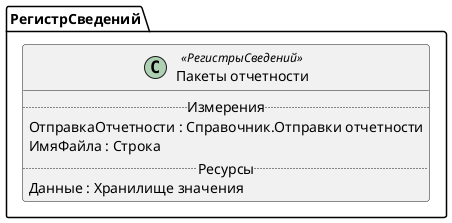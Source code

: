 ﻿@startuml ПакетыОтчетности
'!include templates.wsd
'..\include templates.wsd
class РегистрСведений.ПакетыОтчетности as "Пакеты отчетности" <<РегистрыСведений>>
{
..Измерения..
ОтправкаОтчетности : Справочник.Отправки отчетности
ИмяФайла : Строка
..Ресурсы..
Данные : Хранилище значения
}
@enduml

